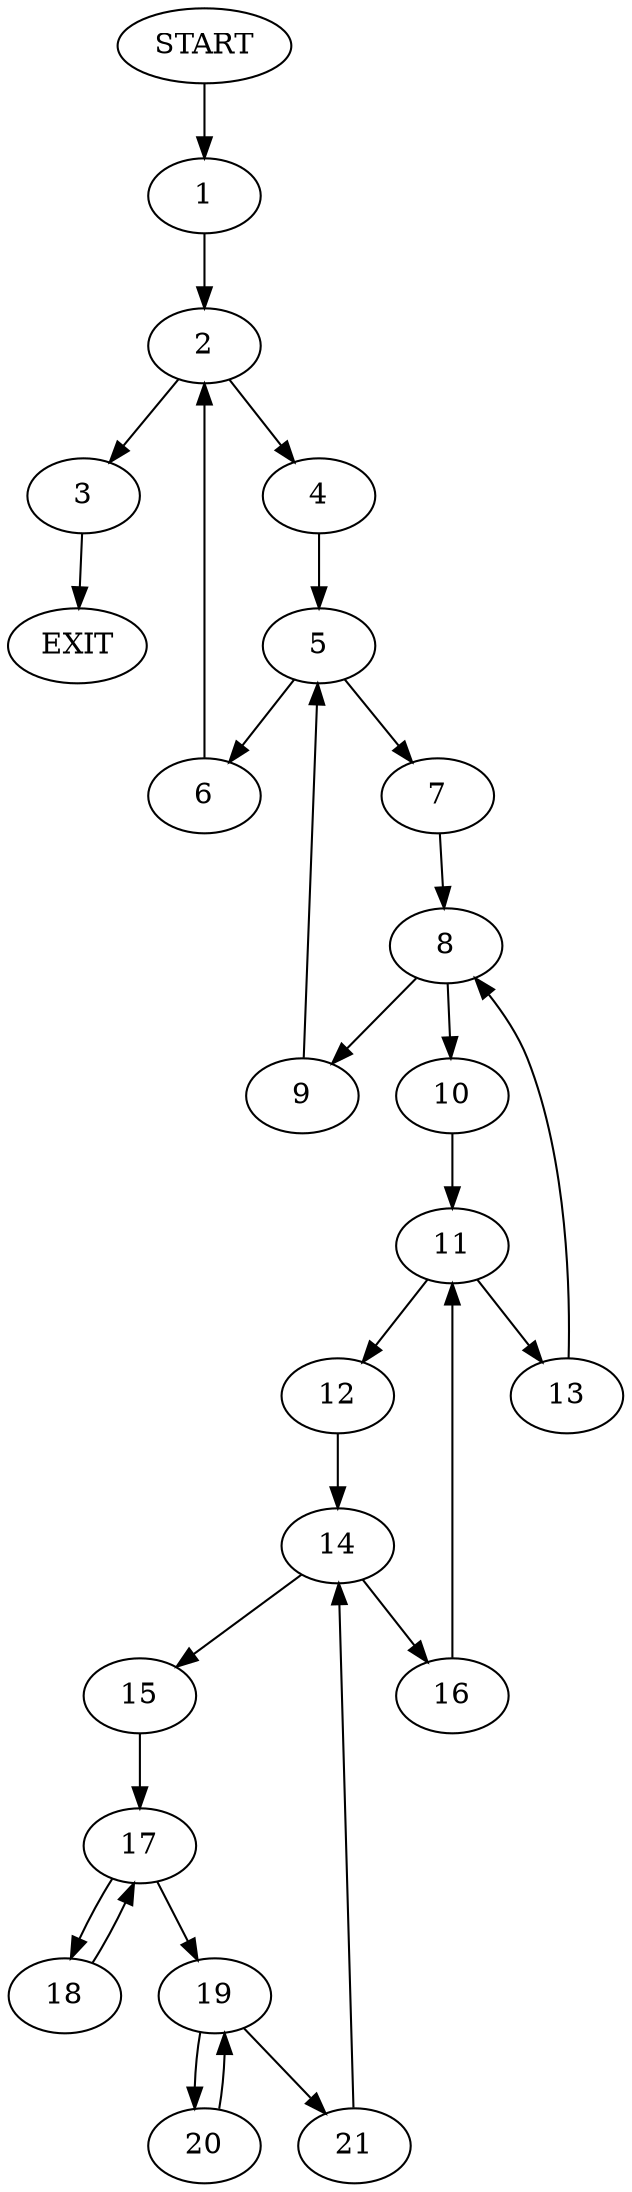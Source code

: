 digraph {
0 [label="START"]
22 [label="EXIT"]
0 -> 1
1 -> 2
2 -> 3
2 -> 4
3 -> 22
4 -> 5
5 -> 6
5 -> 7
6 -> 2
7 -> 8
8 -> 9
8 -> 10
10 -> 11
9 -> 5
11 -> 12
11 -> 13
12 -> 14
13 -> 8
14 -> 15
14 -> 16
15 -> 17
16 -> 11
17 -> 18
17 -> 19
19 -> 20
19 -> 21
18 -> 17
20 -> 19
21 -> 14
}
